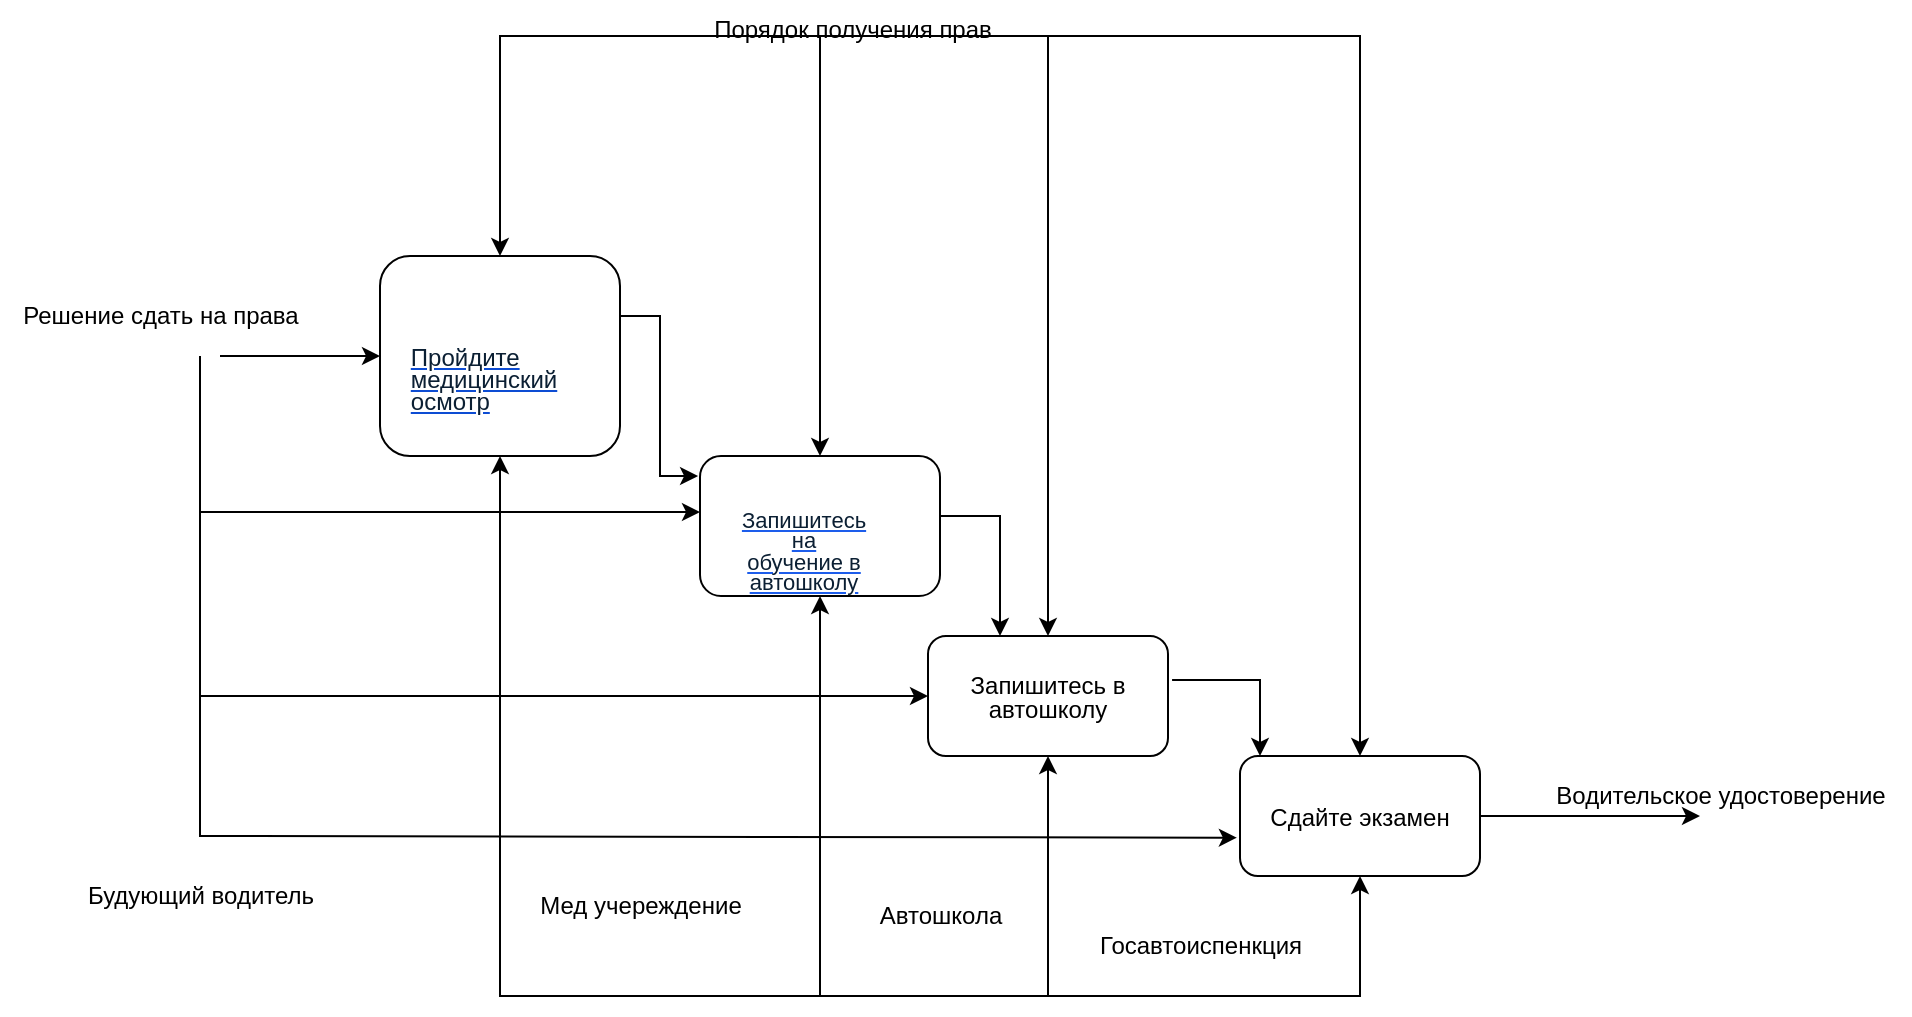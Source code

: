 <mxfile version="20.3.0" type="device"><diagram id="zUeEm5qO0sCbZ9RLwqKa" name="Страница 1"><mxGraphModel dx="1695" dy="553" grid="1" gridSize="10" guides="1" tooltips="1" connect="1" arrows="1" fold="1" page="1" pageScale="1" pageWidth="827" pageHeight="1169" math="0" shadow="0"><root><mxCell id="0"/><mxCell id="1" parent="0"/><mxCell id="VR-JKG3XLdX1oeWfK9hd-1" value="&lt;a style=&quot;box-sizing: border-box; margin: 0px; padding: 24px 24px 0px; border: 0px; font-variant-numeric: inherit; font-variant-east-asian: inherit; font-stretch: inherit; line-height: inherit; font-family: Lato, Arial, sans-serif, -apple-system; vertical-align: baseline; color: rgb(13, 76, 211); cursor: pointer; display: flex; text-align: start;&quot; class=&quot;panel-header flex-container&quot;&gt;&lt;div style=&quot;font-style: inherit; font-variant: inherit; font-stretch: inherit; line-height: 93%; font-family: inherit; box-sizing: border-box; margin: 0px; padding: 0px 16px 0px 0px; border: 0px; vertical-align: baseline; flex: 1 1 0%;&quot; class=&quot;panel-title flex-1&quot;&gt;&lt;div style=&quot;box-sizing: border-box; margin: 0px; padding: 0px; border: 0px; font-variant: inherit; font-stretch: inherit; line-height: 93%; font-family: Lato-Bold, Arial, sans-serif; vertical-align: baseline; color: rgb(11, 31, 51);&quot; class=&quot;title-h4&quot;&gt;&lt;div style=&quot;font-style: inherit; font-variant: inherit; font-stretch: inherit; line-height: inherit; font-family: inherit; box-sizing: border-box; margin: 0px; padding: 0px; border: 0px; vertical-align: baseline; display: flex;&quot; class=&quot;flex-container&quot;&gt;&lt;div style=&quot;font-style: inherit; font-variant: inherit; font-stretch: inherit; line-height: 93%; font-family: inherit; box-sizing: border-box; margin: 0px; padding: 0px; border: 0px; vertical-align: baseline;&quot;&gt;Пройдите медицинский осмотр&lt;/div&gt;&lt;/div&gt;&lt;/div&gt;&lt;/div&gt;&lt;/a&gt;" style="rounded=1;whiteSpace=wrap;html=1;" parent="1" vertex="1"><mxGeometry x="80" y="310" width="120" height="100" as="geometry"/></mxCell><mxCell id="VR-JKG3XLdX1oeWfK9hd-2" value="&lt;p style=&quot;line-height: 100%;&quot;&gt;Сдайте экзамен&lt;/p&gt;" style="rounded=1;whiteSpace=wrap;html=1;" parent="1" vertex="1"><mxGeometry x="510" y="560" width="120" height="60" as="geometry"/></mxCell><mxCell id="VR-JKG3XLdX1oeWfK9hd-3" value="&lt;p style=&quot;line-height: 100%;&quot;&gt;Запишитесь в автошколу&lt;/p&gt;" style="rounded=1;whiteSpace=wrap;html=1;" parent="1" vertex="1"><mxGeometry x="354" y="500" width="120" height="60" as="geometry"/></mxCell><mxCell id="VR-JKG3XLdX1oeWfK9hd-4" value="&lt;a style=&quot;box-sizing: border-box; margin: 0px; padding: 24px 24px 0px; border: 0px; font-variant-numeric: inherit; font-variant-east-asian: inherit; font-stretch: inherit; font-size: medium; line-height: inherit; font-family: Lato, Arial, sans-serif, -apple-system; vertical-align: baseline; color: rgb(29, 93, 235); cursor: pointer; display: flex;&quot; class=&quot;panel-header flex-container&quot;&gt;&lt;div style=&quot;box-sizing: border-box; margin: 0px; padding: 0px 16px 0px 0px; border: 0px; font-style: inherit; font-variant: inherit; font-stretch: inherit; font-size: inherit; line-height: 95%; font-family: inherit; vertical-align: baseline; flex: 1 1 0%;&quot; class=&quot;panel-title flex-1&quot;&gt;&lt;div style=&quot;box-sizing: border-box; margin: 0px; padding: 0px; border: 0px; font-variant: inherit; font-stretch: inherit; font-size: 20px; line-height: 95%; font-family: Lato-Bold, Arial, sans-serif; vertical-align: baseline; color: rgb(11, 31, 51);&quot; class=&quot;title-h4&quot;&gt;&lt;div style=&quot;box-sizing: border-box; margin: 0px; padding: 0px; border: 0px; font-style: inherit; font-variant: inherit; font-stretch: inherit; font-size: 11px; line-height: inherit; font-family: inherit; vertical-align: baseline; display: flex;&quot; class=&quot;flex-container&quot;&gt;&lt;div style=&quot;font-style: inherit; font-variant: inherit; font-stretch: inherit; font-size: inherit; line-height: 95%; font-family: inherit; box-sizing: border-box; margin: 0px; padding: 0px; border: 0px; vertical-align: baseline;&quot;&gt;Запишитесь на обучение в автошколу&lt;/div&gt;&lt;/div&gt;&lt;/div&gt;&lt;/div&gt;&lt;/a&gt;" style="rounded=1;whiteSpace=wrap;html=1;align=center;" parent="1" vertex="1"><mxGeometry x="240" y="410" width="120" height="70" as="geometry"/></mxCell><mxCell id="VR-JKG3XLdX1oeWfK9hd-6" value="" style="endArrow=classic;startArrow=classic;html=1;rounded=0;fontSize=11;fontColor=none;entryX=0.5;entryY=0;entryDx=0;entryDy=0;" parent="1" target="VR-JKG3XLdX1oeWfK9hd-1" edge="1"><mxGeometry width="50" height="50" relative="1" as="geometry"><mxPoint x="570" y="560" as="sourcePoint"/><mxPoint x="140" y="200" as="targetPoint"/><Array as="points"><mxPoint x="570" y="200"/><mxPoint x="140" y="200"/></Array></mxGeometry></mxCell><mxCell id="VR-JKG3XLdX1oeWfK9hd-7" value="" style="endArrow=classic;startArrow=classic;html=1;rounded=0;fontSize=11;fontColor=none;exitX=0.5;exitY=1;exitDx=0;exitDy=0;" parent="1" source="VR-JKG3XLdX1oeWfK9hd-1" edge="1"><mxGeometry width="50" height="50" relative="1" as="geometry"><mxPoint x="120" y="670" as="sourcePoint"/><mxPoint x="570" y="620" as="targetPoint"/><Array as="points"><mxPoint x="140" y="680"/><mxPoint x="570" y="680"/></Array></mxGeometry></mxCell><mxCell id="VR-JKG3XLdX1oeWfK9hd-9" value="" style="endArrow=classic;html=1;rounded=0;fontSize=11;fontColor=none;entryX=0.5;entryY=1;entryDx=0;entryDy=0;" parent="1" target="VR-JKG3XLdX1oeWfK9hd-3" edge="1"><mxGeometry width="50" height="50" relative="1" as="geometry"><mxPoint x="414" y="680" as="sourcePoint"/><mxPoint x="414" y="560" as="targetPoint"/></mxGeometry></mxCell><mxCell id="VR-JKG3XLdX1oeWfK9hd-10" value="" style="endArrow=classic;html=1;rounded=0;fontSize=11;fontColor=none;entryX=0.5;entryY=1;entryDx=0;entryDy=0;" parent="1" target="VR-JKG3XLdX1oeWfK9hd-4" edge="1"><mxGeometry width="50" height="50" relative="1" as="geometry"><mxPoint x="300" y="680" as="sourcePoint"/><mxPoint x="340" y="630" as="targetPoint"/></mxGeometry></mxCell><mxCell id="VR-JKG3XLdX1oeWfK9hd-11" value="" style="endArrow=classic;html=1;rounded=0;fontSize=11;fontColor=none;" parent="1" target="VR-JKG3XLdX1oeWfK9hd-3" edge="1"><mxGeometry width="50" height="50" relative="1" as="geometry"><mxPoint x="414" y="200" as="sourcePoint"/><mxPoint x="464" y="150" as="targetPoint"/></mxGeometry></mxCell><mxCell id="VR-JKG3XLdX1oeWfK9hd-12" value="" style="endArrow=classic;html=1;rounded=0;fontSize=11;fontColor=none;entryX=0.5;entryY=0;entryDx=0;entryDy=0;" parent="1" target="VR-JKG3XLdX1oeWfK9hd-4" edge="1"><mxGeometry width="50" height="50" relative="1" as="geometry"><mxPoint x="300" y="200" as="sourcePoint"/><mxPoint x="330" y="150" as="targetPoint"/></mxGeometry></mxCell><mxCell id="VR-JKG3XLdX1oeWfK9hd-13" value="" style="endArrow=classic;html=1;rounded=0;fontSize=11;fontColor=none;" parent="1" edge="1"><mxGeometry width="50" height="50" relative="1" as="geometry"><mxPoint y="360" as="sourcePoint"/><mxPoint x="80" y="360" as="targetPoint"/></mxGeometry></mxCell><mxCell id="VR-JKG3XLdX1oeWfK9hd-14" value="" style="endArrow=none;startArrow=classic;html=1;rounded=0;fontSize=11;fontColor=none;exitX=-0.013;exitY=0.681;exitDx=0;exitDy=0;exitPerimeter=0;startFill=1;endFill=0;" parent="1" source="VR-JKG3XLdX1oeWfK9hd-2" edge="1"><mxGeometry width="50" height="50" relative="1" as="geometry"><mxPoint x="-30" y="410" as="sourcePoint"/><mxPoint x="-10" y="360" as="targetPoint"/><Array as="points"><mxPoint x="-10" y="600"/></Array></mxGeometry></mxCell><mxCell id="3q-QO39wIZP0acEZV4P2-1" value="" style="endArrow=classic;html=1;rounded=0;entryX=0;entryY=0.4;entryDx=0;entryDy=0;entryPerimeter=0;" parent="1" target="VR-JKG3XLdX1oeWfK9hd-4" edge="1"><mxGeometry width="50" height="50" relative="1" as="geometry"><mxPoint x="-10" y="438" as="sourcePoint"/><mxPoint x="70" y="390" as="targetPoint"/></mxGeometry></mxCell><mxCell id="3q-QO39wIZP0acEZV4P2-2" value="" style="endArrow=classic;html=1;rounded=0;" parent="1" edge="1"><mxGeometry width="50" height="50" relative="1" as="geometry"><mxPoint x="-10" y="530" as="sourcePoint"/><mxPoint x="354" y="530" as="targetPoint"/></mxGeometry></mxCell><mxCell id="3q-QO39wIZP0acEZV4P2-3" value="Порядок получения прав" style="text;html=1;align=center;verticalAlign=middle;resizable=0;points=[];autosize=1;strokeColor=none;fillColor=none;" parent="1" vertex="1"><mxGeometry x="236" y="182" width="160" height="30" as="geometry"/></mxCell><mxCell id="3q-QO39wIZP0acEZV4P2-4" value="" style="endArrow=classic;html=1;rounded=0;entryX=-0.008;entryY=0.143;entryDx=0;entryDy=0;entryPerimeter=0;" parent="1" target="VR-JKG3XLdX1oeWfK9hd-4" edge="1"><mxGeometry width="50" height="50" relative="1" as="geometry"><mxPoint x="200" y="340" as="sourcePoint"/><mxPoint x="210" y="420" as="targetPoint"/><Array as="points"><mxPoint x="220" y="340"/><mxPoint x="220" y="420"/></Array></mxGeometry></mxCell><mxCell id="3q-QO39wIZP0acEZV4P2-5" value="" style="endArrow=classic;html=1;rounded=0;entryX=0.3;entryY=0;entryDx=0;entryDy=0;entryPerimeter=0;" parent="1" target="VR-JKG3XLdX1oeWfK9hd-3" edge="1"><mxGeometry width="50" height="50" relative="1" as="geometry"><mxPoint x="360" y="440" as="sourcePoint"/><mxPoint x="410" y="390" as="targetPoint"/><Array as="points"><mxPoint x="390" y="440"/></Array></mxGeometry></mxCell><mxCell id="3q-QO39wIZP0acEZV4P2-6" value="" style="endArrow=classic;html=1;rounded=0;exitX=1.017;exitY=0.367;exitDx=0;exitDy=0;exitPerimeter=0;" parent="1" source="VR-JKG3XLdX1oeWfK9hd-3" edge="1"><mxGeometry width="50" height="50" relative="1" as="geometry"><mxPoint x="474" y="530" as="sourcePoint"/><mxPoint x="520" y="560" as="targetPoint"/><Array as="points"><mxPoint x="520" y="522"/></Array></mxGeometry></mxCell><mxCell id="3q-QO39wIZP0acEZV4P2-7" value="" style="endArrow=classic;html=1;rounded=0;exitX=1;exitY=0.5;exitDx=0;exitDy=0;" parent="1" source="VR-JKG3XLdX1oeWfK9hd-2" edge="1"><mxGeometry width="50" height="50" relative="1" as="geometry"><mxPoint x="630" y="600" as="sourcePoint"/><mxPoint x="740" y="590" as="targetPoint"/></mxGeometry></mxCell><mxCell id="3q-QO39wIZP0acEZV4P2-8" value="Водительское удостоверение" style="text;html=1;align=center;verticalAlign=middle;resizable=0;points=[];autosize=1;strokeColor=none;fillColor=none;" parent="1" vertex="1"><mxGeometry x="655" y="565" width="190" height="30" as="geometry"/></mxCell><mxCell id="Jo6TPel7Pu2D7fmkc1c4-1" value="Решение сдать на права" style="text;html=1;align=center;verticalAlign=middle;resizable=0;points=[];autosize=1;strokeColor=none;fillColor=none;" vertex="1" parent="1"><mxGeometry x="-110" y="325" width="160" height="30" as="geometry"/></mxCell><mxCell id="Jo6TPel7Pu2D7fmkc1c4-2" value="Будующий водитель" style="text;html=1;align=center;verticalAlign=middle;resizable=0;points=[];autosize=1;strokeColor=none;fillColor=none;" vertex="1" parent="1"><mxGeometry x="-80" y="615" width="140" height="30" as="geometry"/></mxCell><mxCell id="Jo6TPel7Pu2D7fmkc1c4-3" value="Мед учереждение" style="text;html=1;align=center;verticalAlign=middle;resizable=0;points=[];autosize=1;strokeColor=none;fillColor=none;" vertex="1" parent="1"><mxGeometry x="150" y="620" width="120" height="30" as="geometry"/></mxCell><mxCell id="Jo6TPel7Pu2D7fmkc1c4-4" value="Автошкола" style="text;html=1;align=center;verticalAlign=middle;resizable=0;points=[];autosize=1;strokeColor=none;fillColor=none;" vertex="1" parent="1"><mxGeometry x="320" y="625" width="80" height="30" as="geometry"/></mxCell><mxCell id="Jo6TPel7Pu2D7fmkc1c4-5" value="Госавтоиспенкция" style="text;html=1;align=center;verticalAlign=middle;resizable=0;points=[];autosize=1;strokeColor=none;fillColor=none;" vertex="1" parent="1"><mxGeometry x="430" y="640" width="120" height="30" as="geometry"/></mxCell></root></mxGraphModel></diagram></mxfile>